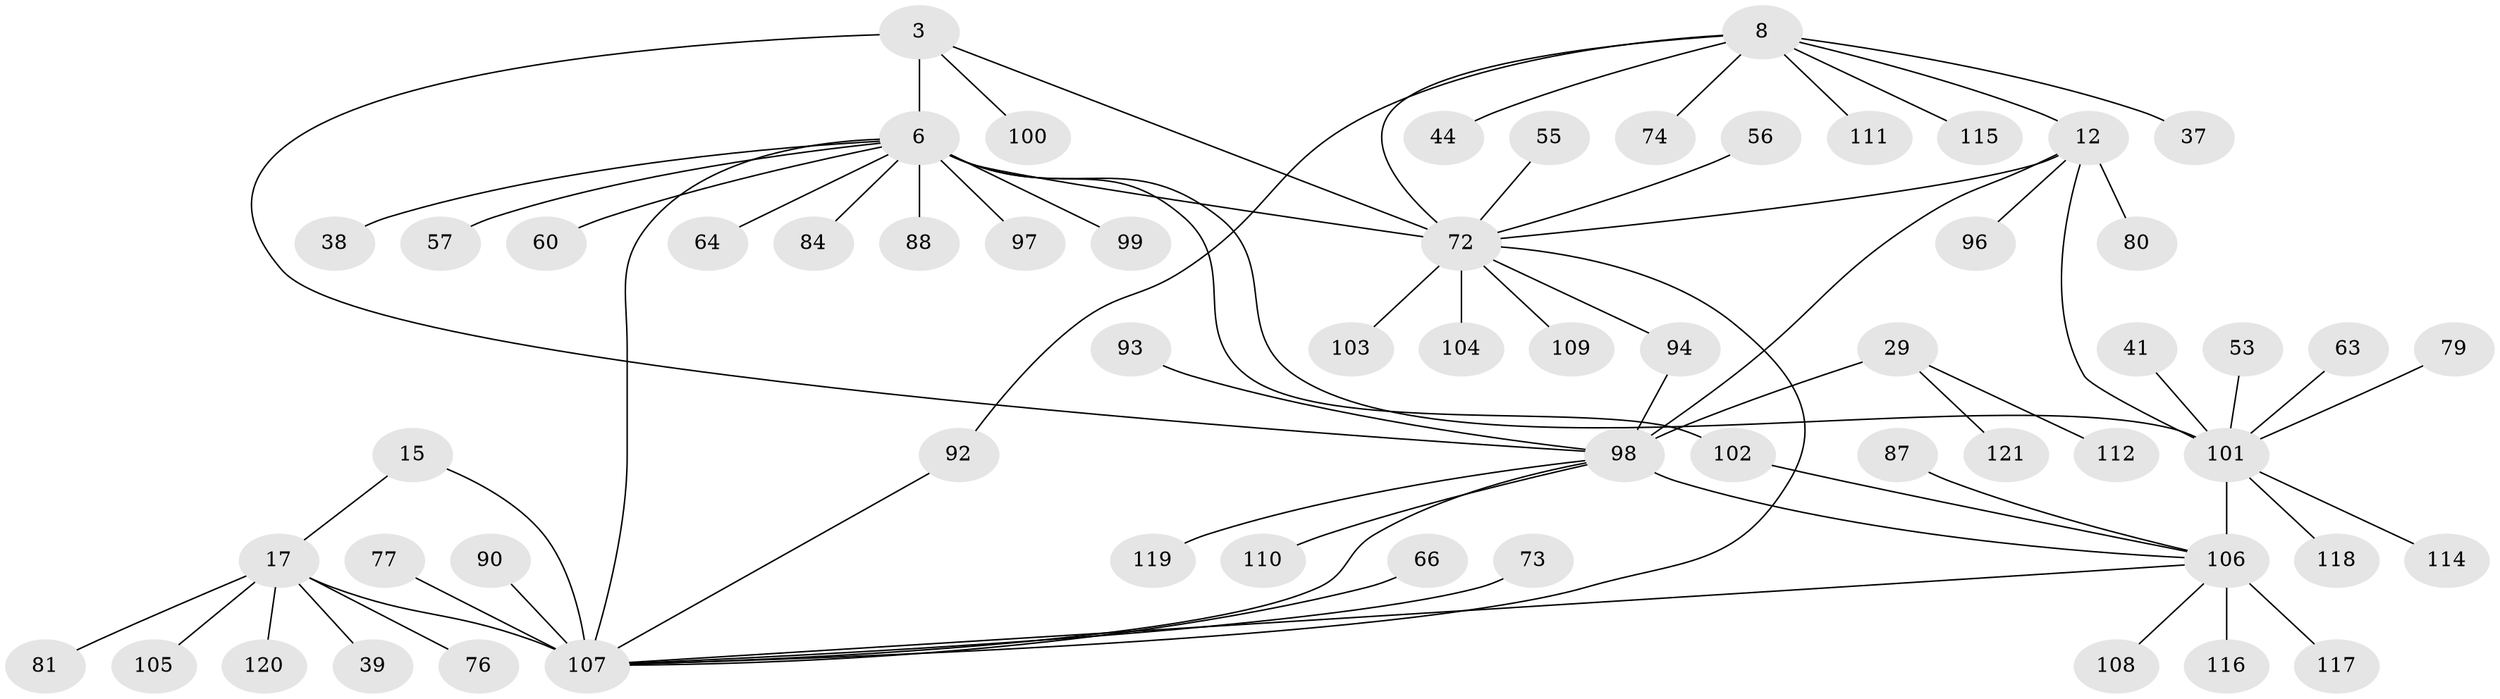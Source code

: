// original degree distribution, {10: 0.008264462809917356, 6: 0.024793388429752067, 7: 0.0743801652892562, 9: 0.024793388429752067, 8: 0.049586776859504134, 14: 0.008264462809917356, 11: 0.01652892561983471, 5: 0.01652892561983471, 12: 0.01652892561983471, 15: 0.008264462809917356, 1: 0.5785123966942148, 2: 0.14049586776859505, 4: 0.008264462809917356, 3: 0.024793388429752067}
// Generated by graph-tools (version 1.1) at 2025/54/03/09/25 04:54:50]
// undirected, 60 vertices, 71 edges
graph export_dot {
graph [start="1"]
  node [color=gray90,style=filled];
  3 [super="+2"];
  6 [super="+5+4"];
  8 [super="+7"];
  12 [super="+9"];
  15 [super="+14"];
  17 [super="+16"];
  29 [super="+25"];
  37;
  38;
  39;
  41;
  44;
  53;
  55;
  56;
  57;
  60;
  63;
  64;
  66;
  72 [super="+11+33+45+42"];
  73;
  74;
  76;
  77;
  79 [super="+43"];
  80;
  81;
  84;
  87;
  88;
  90;
  92;
  93;
  94;
  96 [super="+32"];
  97 [super="+51"];
  98 [super="+71+78+82+91+30+46+48+58+65"];
  99 [super="+52"];
  100 [super="+40"];
  101 [super="+24"];
  102 [super="+59"];
  103;
  104 [super="+35+62+68"];
  105;
  106 [super="+85+86"];
  107 [super="+83+18+31+36"];
  108;
  109;
  110;
  111;
  112;
  114 [super="+89"];
  115 [super="+67"];
  116;
  117 [super="+113"];
  118;
  119;
  120;
  121;
  3 -- 6 [weight=8];
  3 -- 100;
  3 -- 98;
  3 -- 72;
  6 -- 72 [weight=3];
  6 -- 64;
  6 -- 84;
  6 -- 60;
  6 -- 97;
  6 -- 102;
  6 -- 99;
  6 -- 38;
  6 -- 107 [weight=2];
  6 -- 88;
  6 -- 57;
  6 -- 101;
  8 -- 12 [weight=4];
  8 -- 74;
  8 -- 111;
  8 -- 37;
  8 -- 44;
  8 -- 92;
  8 -- 115;
  8 -- 72 [weight=4];
  12 -- 80;
  12 -- 96;
  12 -- 72 [weight=4];
  12 -- 98;
  12 -- 101;
  15 -- 17 [weight=4];
  15 -- 107 [weight=4];
  17 -- 76;
  17 -- 105;
  17 -- 81;
  17 -- 39;
  17 -- 120;
  17 -- 107 [weight=4];
  29 -- 121;
  29 -- 112;
  29 -- 98 [weight=8];
  41 -- 101;
  53 -- 101;
  55 -- 72;
  56 -- 72;
  63 -- 101;
  66 -- 107;
  72 -- 103;
  72 -- 104;
  72 -- 107;
  72 -- 109;
  72 -- 94;
  73 -- 107;
  77 -- 107;
  79 -- 101;
  87 -- 106;
  90 -- 107;
  92 -- 107;
  93 -- 98;
  94 -- 98;
  98 -- 107;
  98 -- 110;
  98 -- 119;
  98 -- 106;
  101 -- 106 [weight=8];
  101 -- 114;
  101 -- 118;
  102 -- 106;
  106 -- 107 [weight=2];
  106 -- 108;
  106 -- 116;
  106 -- 117;
}
